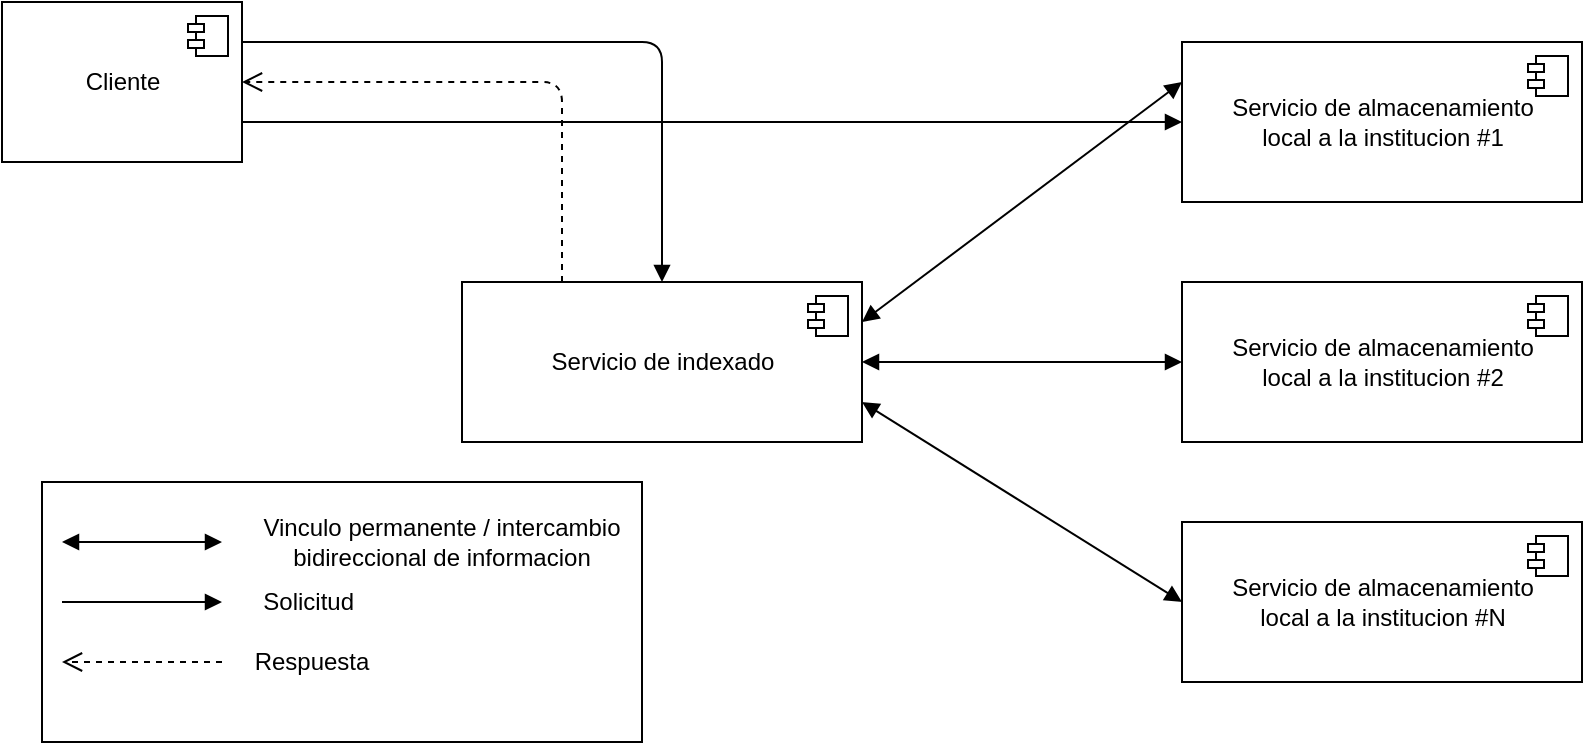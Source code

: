 <mxfile version="15.8.3" type="github" pages="2"><diagram id="A_BF2jHu5hyqi3NlDUuP" name="Arquitectura general"><mxGraphModel dx="1418" dy="751" grid="1" gridSize="10" guides="1" tooltips="1" connect="1" arrows="1" fold="1" page="1" pageScale="1" pageWidth="850" pageHeight="1100" math="0" shadow="0"><root><mxCell id="0"/><mxCell id="1" parent="0"/><mxCell id="qsJhHHs3nWtLq040f9TH-1" value="Servicio de indexado" style="html=1;dropTarget=0;" parent="1" vertex="1"><mxGeometry x="240" y="160" width="200" height="80" as="geometry"/></mxCell><mxCell id="qsJhHHs3nWtLq040f9TH-2" value="" style="shape=module;jettyWidth=8;jettyHeight=4;" parent="qsJhHHs3nWtLq040f9TH-1" vertex="1"><mxGeometry x="1" width="20" height="20" relative="1" as="geometry"><mxPoint x="-27" y="7" as="offset"/></mxGeometry></mxCell><mxCell id="qsJhHHs3nWtLq040f9TH-3" value="Servicio de almacenamiento&lt;br&gt;local a la institucion #1" style="html=1;dropTarget=0;" parent="1" vertex="1"><mxGeometry x="600" y="40" width="200" height="80" as="geometry"/></mxCell><mxCell id="qsJhHHs3nWtLq040f9TH-4" value="" style="shape=module;jettyWidth=8;jettyHeight=4;" parent="qsJhHHs3nWtLq040f9TH-3" vertex="1"><mxGeometry x="1" width="20" height="20" relative="1" as="geometry"><mxPoint x="-27" y="7" as="offset"/></mxGeometry></mxCell><mxCell id="qsJhHHs3nWtLq040f9TH-6" value="Servicio de almacenamiento&lt;br&gt;local a la institucion #2" style="html=1;dropTarget=0;" parent="1" vertex="1"><mxGeometry x="600" y="160" width="200" height="80" as="geometry"/></mxCell><mxCell id="qsJhHHs3nWtLq040f9TH-7" value="" style="shape=module;jettyWidth=8;jettyHeight=4;" parent="qsJhHHs3nWtLq040f9TH-6" vertex="1"><mxGeometry x="1" width="20" height="20" relative="1" as="geometry"><mxPoint x="-27" y="7" as="offset"/></mxGeometry></mxCell><mxCell id="qsJhHHs3nWtLq040f9TH-8" value="Servicio de almacenamiento&lt;br&gt;local a la institucion #N" style="html=1;dropTarget=0;" parent="1" vertex="1"><mxGeometry x="600" y="280" width="200" height="80" as="geometry"/></mxCell><mxCell id="qsJhHHs3nWtLq040f9TH-9" value="" style="shape=module;jettyWidth=8;jettyHeight=4;" parent="qsJhHHs3nWtLq040f9TH-8" vertex="1"><mxGeometry x="1" width="20" height="20" relative="1" as="geometry"><mxPoint x="-27" y="7" as="offset"/></mxGeometry></mxCell><mxCell id="qsJhHHs3nWtLq040f9TH-10" value="" style="endArrow=block;startArrow=block;endFill=1;startFill=1;html=1;entryX=0;entryY=0.25;entryDx=0;entryDy=0;exitX=1;exitY=0.25;exitDx=0;exitDy=0;" parent="1" source="qsJhHHs3nWtLq040f9TH-1" target="qsJhHHs3nWtLq040f9TH-3" edge="1"><mxGeometry width="160" relative="1" as="geometry"><mxPoint x="360" y="290" as="sourcePoint"/><mxPoint x="520" y="290" as="targetPoint"/></mxGeometry></mxCell><mxCell id="qsJhHHs3nWtLq040f9TH-11" value="" style="endArrow=block;startArrow=block;endFill=1;startFill=1;html=1;exitX=1;exitY=0.5;exitDx=0;exitDy=0;" parent="1" source="qsJhHHs3nWtLq040f9TH-1" target="qsJhHHs3nWtLq040f9TH-6" edge="1"><mxGeometry width="160" relative="1" as="geometry"><mxPoint x="450" y="190" as="sourcePoint"/><mxPoint x="610" y="90" as="targetPoint"/></mxGeometry></mxCell><mxCell id="qsJhHHs3nWtLq040f9TH-12" value="" style="endArrow=block;startArrow=block;endFill=1;startFill=1;html=1;entryX=0;entryY=0.5;entryDx=0;entryDy=0;exitX=1;exitY=0.75;exitDx=0;exitDy=0;" parent="1" source="qsJhHHs3nWtLq040f9TH-1" target="qsJhHHs3nWtLq040f9TH-8" edge="1"><mxGeometry width="160" relative="1" as="geometry"><mxPoint x="460" y="200" as="sourcePoint"/><mxPoint x="620" y="100" as="targetPoint"/></mxGeometry></mxCell><mxCell id="qsJhHHs3nWtLq040f9TH-14" value="Cliente" style="html=1;dropTarget=0;" parent="1" vertex="1"><mxGeometry x="10" y="20" width="120" height="80" as="geometry"/></mxCell><mxCell id="qsJhHHs3nWtLq040f9TH-15" value="" style="shape=module;jettyWidth=8;jettyHeight=4;" parent="qsJhHHs3nWtLq040f9TH-14" vertex="1"><mxGeometry x="1" width="20" height="20" relative="1" as="geometry"><mxPoint x="-27" y="7" as="offset"/></mxGeometry></mxCell><mxCell id="qsJhHHs3nWtLq040f9TH-16" value="" style="endArrow=block;endFill=1;html=1;edgeStyle=orthogonalEdgeStyle;align=left;verticalAlign=top;exitX=1;exitY=0.25;exitDx=0;exitDy=0;" parent="1" source="qsJhHHs3nWtLq040f9TH-14" target="qsJhHHs3nWtLq040f9TH-1" edge="1"><mxGeometry x="-1" relative="1" as="geometry"><mxPoint x="330" y="260" as="sourcePoint"/><mxPoint x="490" y="260" as="targetPoint"/></mxGeometry></mxCell><mxCell id="qsJhHHs3nWtLq040f9TH-19" value="" style="endArrow=block;endFill=1;html=1;edgeStyle=orthogonalEdgeStyle;align=left;verticalAlign=top;entryX=0;entryY=0.5;entryDx=0;entryDy=0;exitX=1;exitY=0.75;exitDx=0;exitDy=0;" parent="1" source="qsJhHHs3nWtLq040f9TH-14" target="qsJhHHs3nWtLq040f9TH-3" edge="1"><mxGeometry x="-1" relative="1" as="geometry"><mxPoint x="130" y="100" as="sourcePoint"/><mxPoint x="300" y="310" as="targetPoint"/><Array as="points"/></mxGeometry></mxCell><mxCell id="qsJhHHs3nWtLq040f9TH-21" value="" style="html=1;verticalAlign=bottom;endArrow=open;dashed=1;endSize=8;exitX=0.25;exitY=0;exitDx=0;exitDy=0;entryX=1;entryY=0.5;entryDx=0;entryDy=0;" parent="1" source="qsJhHHs3nWtLq040f9TH-1" target="qsJhHHs3nWtLq040f9TH-14" edge="1"><mxGeometry relative="1" as="geometry"><mxPoint x="170" y="310" as="sourcePoint"/><mxPoint x="60" y="440" as="targetPoint"/><Array as="points"><mxPoint x="290" y="60"/><mxPoint x="190" y="60"/></Array></mxGeometry></mxCell><mxCell id="95OsCOxDVB-KSKaRygbg-6" value="" style="group" vertex="1" connectable="0" parent="1"><mxGeometry x="30" y="260" width="300" height="130" as="geometry"/></mxCell><mxCell id="95OsCOxDVB-KSKaRygbg-9" value="" style="group" vertex="1" connectable="0" parent="95OsCOxDVB-KSKaRygbg-6"><mxGeometry width="300" height="130" as="geometry"/></mxCell><mxCell id="95OsCOxDVB-KSKaRygbg-5" value="" style="rounded=0;whiteSpace=wrap;html=1;" vertex="1" parent="95OsCOxDVB-KSKaRygbg-9"><mxGeometry width="300" height="130" as="geometry"/></mxCell><mxCell id="qsJhHHs3nWtLq040f9TH-13" value="" style="endArrow=block;startArrow=block;endFill=1;startFill=1;html=1;entryX=0;entryY=0.5;entryDx=0;entryDy=0;" parent="95OsCOxDVB-KSKaRygbg-9" edge="1"><mxGeometry width="160" relative="1" as="geometry"><mxPoint x="10" y="30" as="sourcePoint"/><mxPoint x="90" y="30" as="targetPoint"/></mxGeometry></mxCell><mxCell id="qsJhHHs3nWtLq040f9TH-18" value="" style="endArrow=block;endFill=1;html=1;edgeStyle=orthogonalEdgeStyle;align=left;verticalAlign=top;exitX=1;exitY=0.5;exitDx=0;exitDy=0;" parent="95OsCOxDVB-KSKaRygbg-9" edge="1"><mxGeometry x="-1" relative="1" as="geometry"><mxPoint x="10" y="60" as="sourcePoint"/><mxPoint x="90" y="60" as="targetPoint"/></mxGeometry></mxCell><mxCell id="qsJhHHs3nWtLq040f9TH-20" value="" style="html=1;verticalAlign=bottom;endArrow=open;dashed=1;endSize=8;" parent="95OsCOxDVB-KSKaRygbg-9" edge="1"><mxGeometry relative="1" as="geometry"><mxPoint x="90" y="90" as="sourcePoint"/><mxPoint x="10" y="90" as="targetPoint"/></mxGeometry></mxCell><mxCell id="95OsCOxDVB-KSKaRygbg-2" value="Respuesta" style="text;html=1;strokeColor=none;fillColor=none;align=center;verticalAlign=middle;whiteSpace=wrap;rounded=0;" vertex="1" parent="95OsCOxDVB-KSKaRygbg-9"><mxGeometry x="100" y="75" width="70" height="30" as="geometry"/></mxCell><mxCell id="95OsCOxDVB-KSKaRygbg-3" value="Vinculo permanente / intercambio bidireccional de informacion" style="text;html=1;strokeColor=none;fillColor=none;align=center;verticalAlign=middle;whiteSpace=wrap;rounded=0;" vertex="1" parent="95OsCOxDVB-KSKaRygbg-9"><mxGeometry x="100" y="15" width="200" height="30" as="geometry"/></mxCell><mxCell id="95OsCOxDVB-KSKaRygbg-1" value="Solicitud&amp;nbsp;" style="text;html=1;strokeColor=none;fillColor=none;align=center;verticalAlign=middle;whiteSpace=wrap;rounded=0;" vertex="1" parent="95OsCOxDVB-KSKaRygbg-9"><mxGeometry x="100" y="45" width="70" height="30" as="geometry"/></mxCell></root></mxGraphModel></diagram><diagram id="SNOwGfjVKdX_Clfok7DM" name="Page-2"><mxGraphModel dx="1418" dy="751" grid="1" gridSize="10" guides="1" tooltips="1" connect="1" arrows="1" fold="1" page="1" pageScale="1" pageWidth="850" pageHeight="1100" math="0" shadow="0"><root><mxCell id="1TzT7ke-ufF_Ez5-miPN-0"/><mxCell id="1TzT7ke-ufF_Ez5-miPN-1" parent="1TzT7ke-ufF_Ez5-miPN-0"/></root></mxGraphModel></diagram></mxfile>